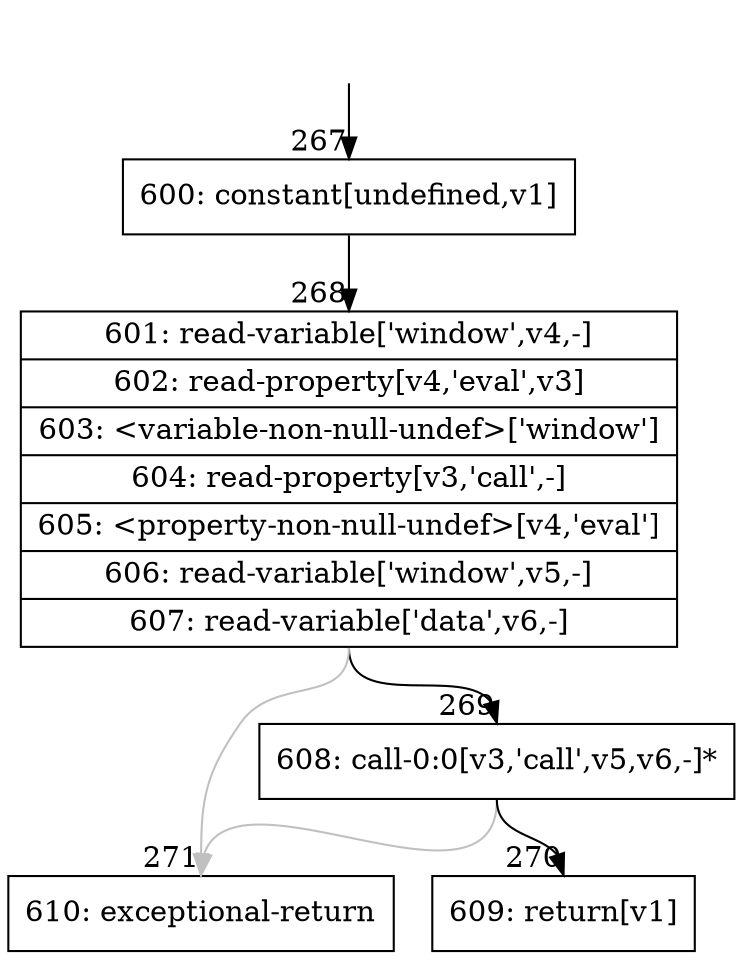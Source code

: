 digraph {
rankdir="TD"
BB_entry28[shape=none,label=""];
BB_entry28 -> BB267 [tailport=s, headport=n, headlabel="    267"]
BB267 [shape=record label="{600: constant[undefined,v1]}" ] 
BB267 -> BB268 [tailport=s, headport=n, headlabel="      268"]
BB268 [shape=record label="{601: read-variable['window',v4,-]|602: read-property[v4,'eval',v3]|603: \<variable-non-null-undef\>['window']|604: read-property[v3,'call',-]|605: \<property-non-null-undef\>[v4,'eval']|606: read-variable['window',v5,-]|607: read-variable['data',v6,-]}" ] 
BB268 -> BB269 [tailport=s, headport=n, headlabel="      269"]
BB268 -> BB271 [tailport=s, headport=n, color=gray, headlabel="      271"]
BB269 [shape=record label="{608: call-0:0[v3,'call',v5,v6,-]*}" ] 
BB269 -> BB270 [tailport=s, headport=n, headlabel="      270"]
BB269 -> BB271 [tailport=s, headport=n, color=gray]
BB270 [shape=record label="{609: return[v1]}" ] 
BB271 [shape=record label="{610: exceptional-return}" ] 
}
